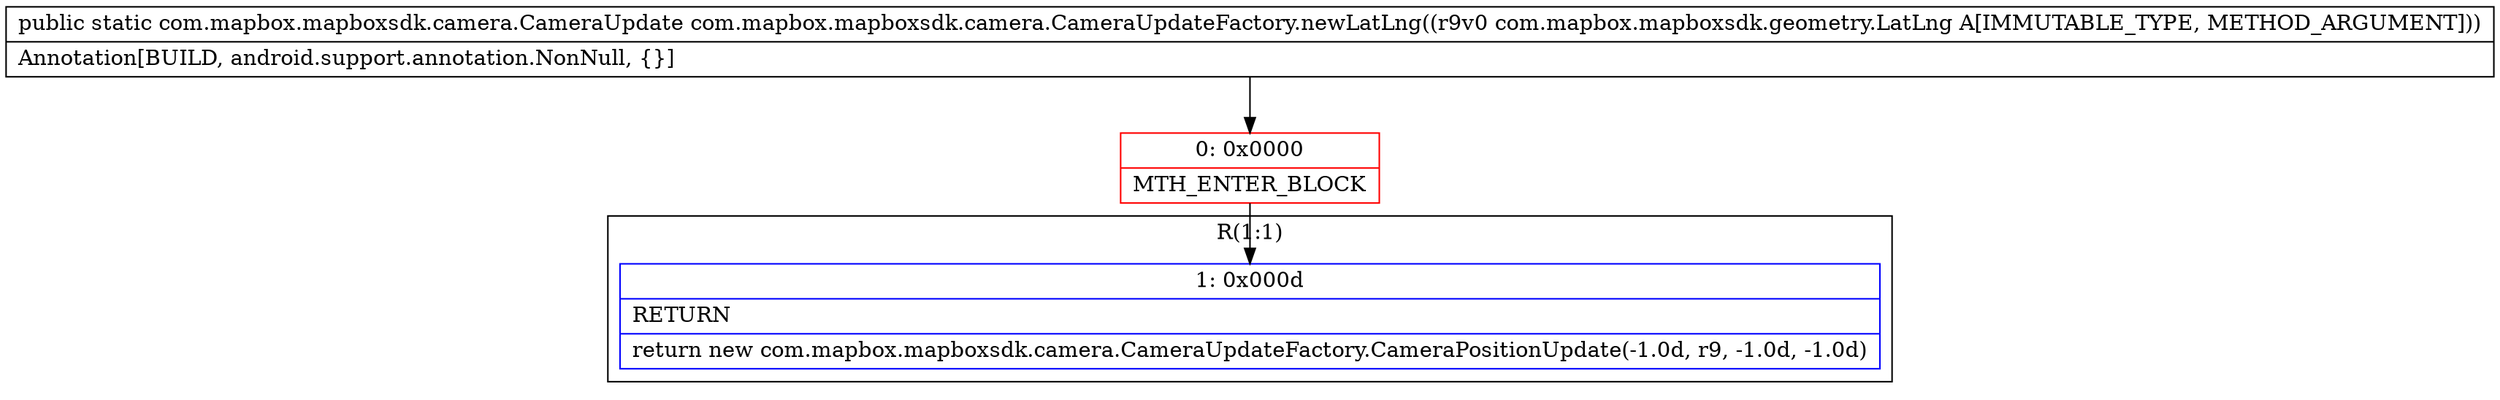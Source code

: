 digraph "CFG forcom.mapbox.mapboxsdk.camera.CameraUpdateFactory.newLatLng(Lcom\/mapbox\/mapboxsdk\/geometry\/LatLng;)Lcom\/mapbox\/mapboxsdk\/camera\/CameraUpdate;" {
subgraph cluster_Region_1528715653 {
label = "R(1:1)";
node [shape=record,color=blue];
Node_1 [shape=record,label="{1\:\ 0x000d|RETURN\l|return new com.mapbox.mapboxsdk.camera.CameraUpdateFactory.CameraPositionUpdate(\-1.0d, r9, \-1.0d, \-1.0d)\l}"];
}
Node_0 [shape=record,color=red,label="{0\:\ 0x0000|MTH_ENTER_BLOCK\l}"];
MethodNode[shape=record,label="{public static com.mapbox.mapboxsdk.camera.CameraUpdate com.mapbox.mapboxsdk.camera.CameraUpdateFactory.newLatLng((r9v0 com.mapbox.mapboxsdk.geometry.LatLng A[IMMUTABLE_TYPE, METHOD_ARGUMENT]))  | Annotation[BUILD, android.support.annotation.NonNull, \{\}]\l}"];
MethodNode -> Node_0;
Node_0 -> Node_1;
}


